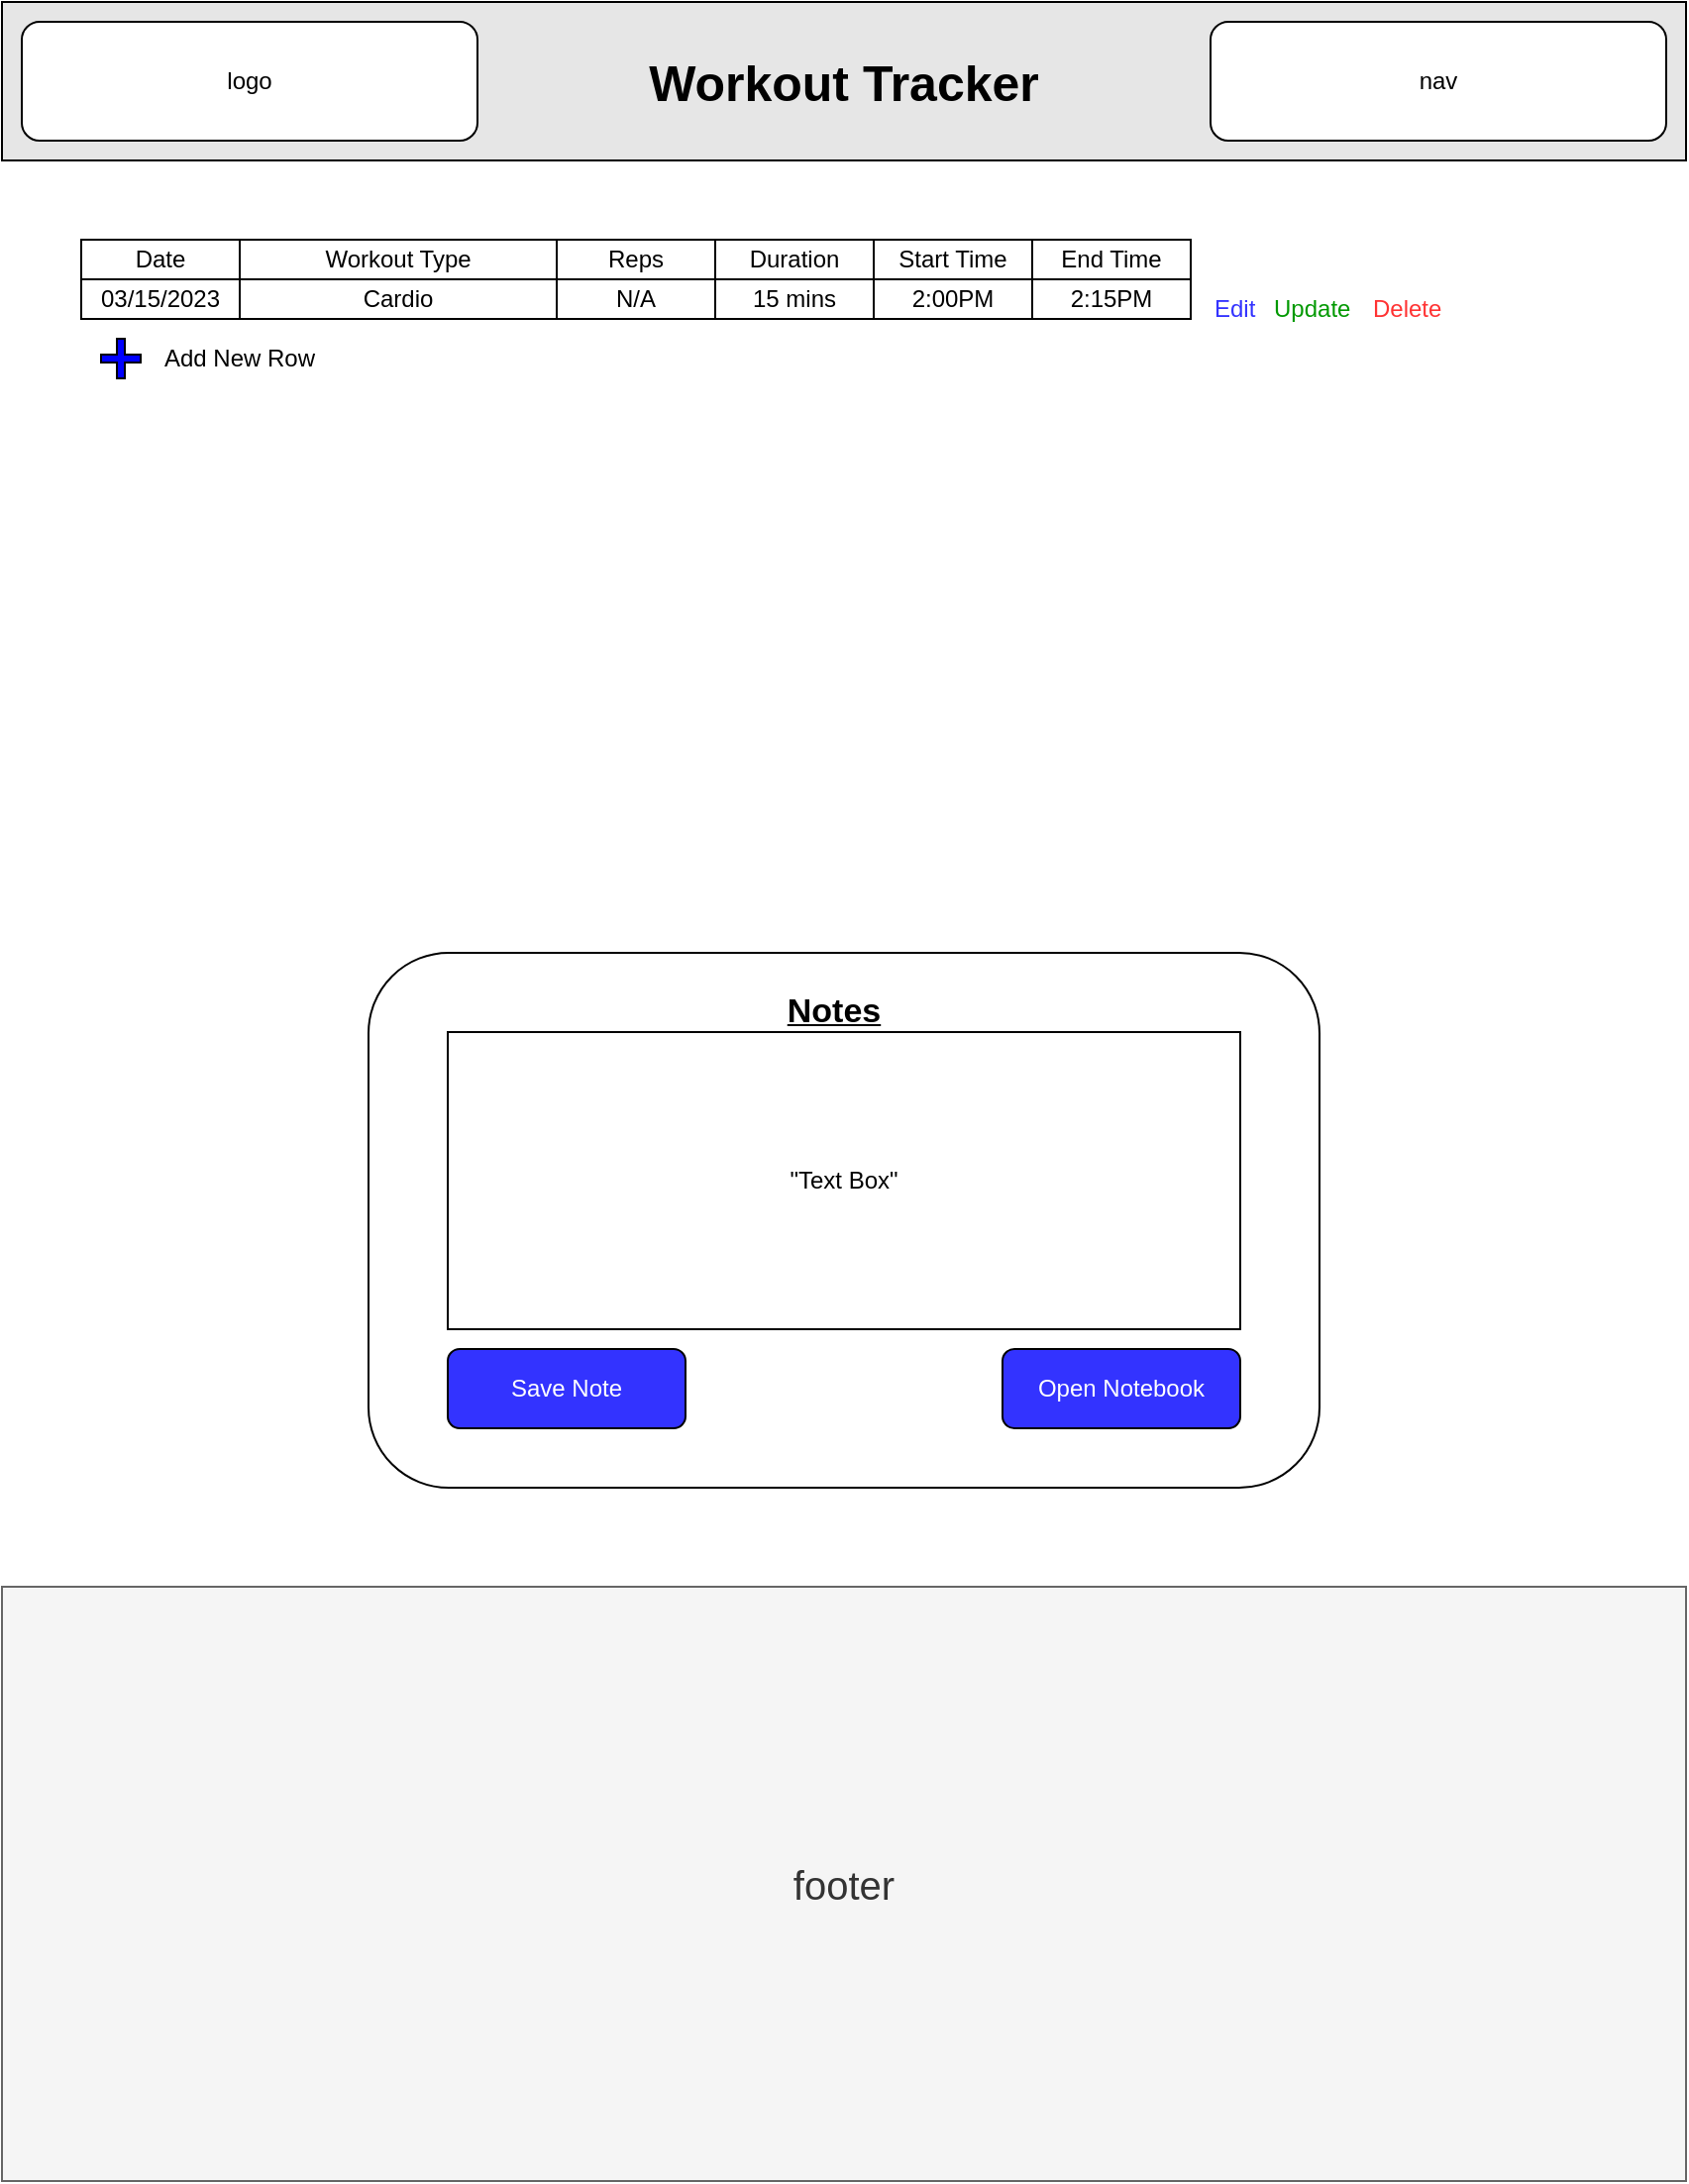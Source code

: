 <mxfile version="21.0.6" type="device"><diagram name="Page-1" id="2NW67Ctjw-R6HzF1kjb-"><mxGraphModel dx="1434" dy="756" grid="1" gridSize="10" guides="1" tooltips="1" connect="1" arrows="1" fold="1" page="1" pageScale="1" pageWidth="850" pageHeight="1100" math="0" shadow="0"><root><mxCell id="0"/><mxCell id="1" parent="0"/><mxCell id="tzdVK3yW0nw9YAD30RMX-1" value="&lt;b&gt;&lt;font style=&quot;font-size: 25px;&quot;&gt;Workout Tracker&lt;/font&gt;&lt;/b&gt;" style="rounded=0;whiteSpace=wrap;html=1;fillColor=#E6E6E6;" parent="1" vertex="1"><mxGeometry width="850" height="80" as="geometry"/></mxCell><mxCell id="tzdVK3yW0nw9YAD30RMX-2" value="logo" style="rounded=1;whiteSpace=wrap;html=1;" parent="1" vertex="1"><mxGeometry x="10" y="10" width="230" height="60" as="geometry"/></mxCell><mxCell id="tzdVK3yW0nw9YAD30RMX-3" value="nav" style="rounded=1;whiteSpace=wrap;html=1;" parent="1" vertex="1"><mxGeometry x="610" y="10" width="230" height="60" as="geometry"/></mxCell><mxCell id="I1BJrpf3319oCfAmbhhX-22" value="&lt;font style=&quot;font-size: 20px;&quot;&gt;footer&lt;/font&gt;" style="rounded=0;whiteSpace=wrap;html=1;fillColor=#f5f5f5;fontColor=#333333;strokeColor=#666666;" parent="1" vertex="1"><mxGeometry y="800" width="850" height="300" as="geometry"/></mxCell><mxCell id="X9iy1rI1PJFu2QRounpd-10" value="Date" style="rounded=0;whiteSpace=wrap;html=1;" vertex="1" parent="1"><mxGeometry x="40" y="120" width="80" height="20" as="geometry"/></mxCell><mxCell id="X9iy1rI1PJFu2QRounpd-11" value="Start Time" style="rounded=0;whiteSpace=wrap;html=1;" vertex="1" parent="1"><mxGeometry x="440" y="120" width="80" height="20" as="geometry"/></mxCell><mxCell id="X9iy1rI1PJFu2QRounpd-13" value="Duration" style="rounded=0;whiteSpace=wrap;html=1;" vertex="1" parent="1"><mxGeometry x="360" y="120" width="80" height="20" as="geometry"/></mxCell><mxCell id="X9iy1rI1PJFu2QRounpd-15" value="End Time" style="rounded=0;whiteSpace=wrap;html=1;" vertex="1" parent="1"><mxGeometry x="520" y="120" width="80" height="20" as="geometry"/></mxCell><mxCell id="X9iy1rI1PJFu2QRounpd-16" value="Workout Type" style="rounded=0;whiteSpace=wrap;html=1;" vertex="1" parent="1"><mxGeometry x="120" y="120" width="160" height="20" as="geometry"/></mxCell><mxCell id="X9iy1rI1PJFu2QRounpd-17" value="Reps" style="rounded=0;whiteSpace=wrap;html=1;" vertex="1" parent="1"><mxGeometry x="280" y="120" width="80" height="20" as="geometry"/></mxCell><mxCell id="X9iy1rI1PJFu2QRounpd-25" value="" style="rounded=1;whiteSpace=wrap;html=1;fillStyle=cross-hatch;" vertex="1" parent="1"><mxGeometry x="185" y="480" width="480" height="270" as="geometry"/></mxCell><mxCell id="X9iy1rI1PJFu2QRounpd-26" value="&lt;b style=&quot;font-size: 17px;&quot;&gt;&lt;font style=&quot;font-size: 17px;&quot;&gt;&lt;u style=&quot;font-size: 17px;&quot;&gt;Notes&lt;/u&gt;&lt;/font&gt;&lt;/b&gt;" style="text;html=1;strokeColor=none;fillColor=none;align=center;verticalAlign=middle;whiteSpace=wrap;rounded=0;fontSize=17;" vertex="1" parent="1"><mxGeometry x="310" y="500" width="220" height="20" as="geometry"/></mxCell><mxCell id="X9iy1rI1PJFu2QRounpd-27" value="" style="shape=cross;whiteSpace=wrap;html=1;fillColor=#0000FF;" vertex="1" parent="1"><mxGeometry x="50" y="170" width="20" height="20" as="geometry"/></mxCell><mxCell id="X9iy1rI1PJFu2QRounpd-30" value="Add New Row" style="text;html=1;strokeColor=none;fillColor=none;align=center;verticalAlign=middle;whiteSpace=wrap;rounded=0;" vertex="1" parent="1"><mxGeometry x="70" y="165" width="100" height="30" as="geometry"/></mxCell><mxCell id="X9iy1rI1PJFu2QRounpd-31" value="&lt;font color=&quot;#ffffff&quot;&gt;Save Note&lt;/font&gt;" style="rounded=1;whiteSpace=wrap;html=1;fillColor=#3333FF;" vertex="1" parent="1"><mxGeometry x="225" y="680" width="120" height="40" as="geometry"/></mxCell><mxCell id="X9iy1rI1PJFu2QRounpd-33" value="&lt;font color=&quot;#ffffff&quot;&gt;Open Notebook&lt;/font&gt;" style="rounded=1;whiteSpace=wrap;html=1;fillColor=#3333FF;" vertex="1" parent="1"><mxGeometry x="505" y="680" width="120" height="40" as="geometry"/></mxCell><mxCell id="X9iy1rI1PJFu2QRounpd-36" value="03/15/2023" style="rounded=0;whiteSpace=wrap;html=1;" vertex="1" parent="1"><mxGeometry x="40" y="140" width="80" height="20" as="geometry"/></mxCell><mxCell id="X9iy1rI1PJFu2QRounpd-38" value="Cardio" style="rounded=0;whiteSpace=wrap;html=1;" vertex="1" parent="1"><mxGeometry x="120" y="140" width="160" height="20" as="geometry"/></mxCell><mxCell id="X9iy1rI1PJFu2QRounpd-39" value="N/A" style="rounded=0;whiteSpace=wrap;html=1;" vertex="1" parent="1"><mxGeometry x="280" y="140" width="80" height="20" as="geometry"/></mxCell><mxCell id="X9iy1rI1PJFu2QRounpd-40" value="15 mins" style="rounded=0;whiteSpace=wrap;html=1;" vertex="1" parent="1"><mxGeometry x="360" y="140" width="80" height="20" as="geometry"/></mxCell><mxCell id="X9iy1rI1PJFu2QRounpd-41" value="2:00PM" style="rounded=0;whiteSpace=wrap;html=1;" vertex="1" parent="1"><mxGeometry x="440" y="140" width="80" height="20" as="geometry"/></mxCell><mxCell id="X9iy1rI1PJFu2QRounpd-42" value="2:15PM" style="rounded=0;whiteSpace=wrap;html=1;" vertex="1" parent="1"><mxGeometry x="520" y="140" width="80" height="20" as="geometry"/></mxCell><mxCell id="X9iy1rI1PJFu2QRounpd-45" value="&lt;font color=&quot;#3333ff&quot;&gt;Edit&lt;/font&gt;" style="text;html=1;strokeColor=none;fillColor=none;align=left;verticalAlign=middle;whiteSpace=wrap;rounded=0;" vertex="1" parent="1"><mxGeometry x="610" y="140" width="30" height="30" as="geometry"/></mxCell><mxCell id="X9iy1rI1PJFu2QRounpd-46" value="&lt;font color=&quot;#009900&quot;&gt;Update&lt;/font&gt;" style="text;html=1;strokeColor=none;fillColor=none;align=left;verticalAlign=middle;whiteSpace=wrap;rounded=0;" vertex="1" parent="1"><mxGeometry x="640" y="140" width="50" height="30" as="geometry"/></mxCell><mxCell id="X9iy1rI1PJFu2QRounpd-47" value="&lt;font color=&quot;#ff3333&quot;&gt;Delete&lt;/font&gt;" style="text;html=1;strokeColor=none;fillColor=none;align=left;verticalAlign=middle;whiteSpace=wrap;rounded=0;" vertex="1" parent="1"><mxGeometry x="690" y="140" width="40" height="30" as="geometry"/></mxCell><mxCell id="X9iy1rI1PJFu2QRounpd-48" value="&quot;Text Box&quot;" style="rounded=0;whiteSpace=wrap;html=1;" vertex="1" parent="1"><mxGeometry x="225" y="520" width="400" height="150" as="geometry"/></mxCell></root></mxGraphModel></diagram></mxfile>